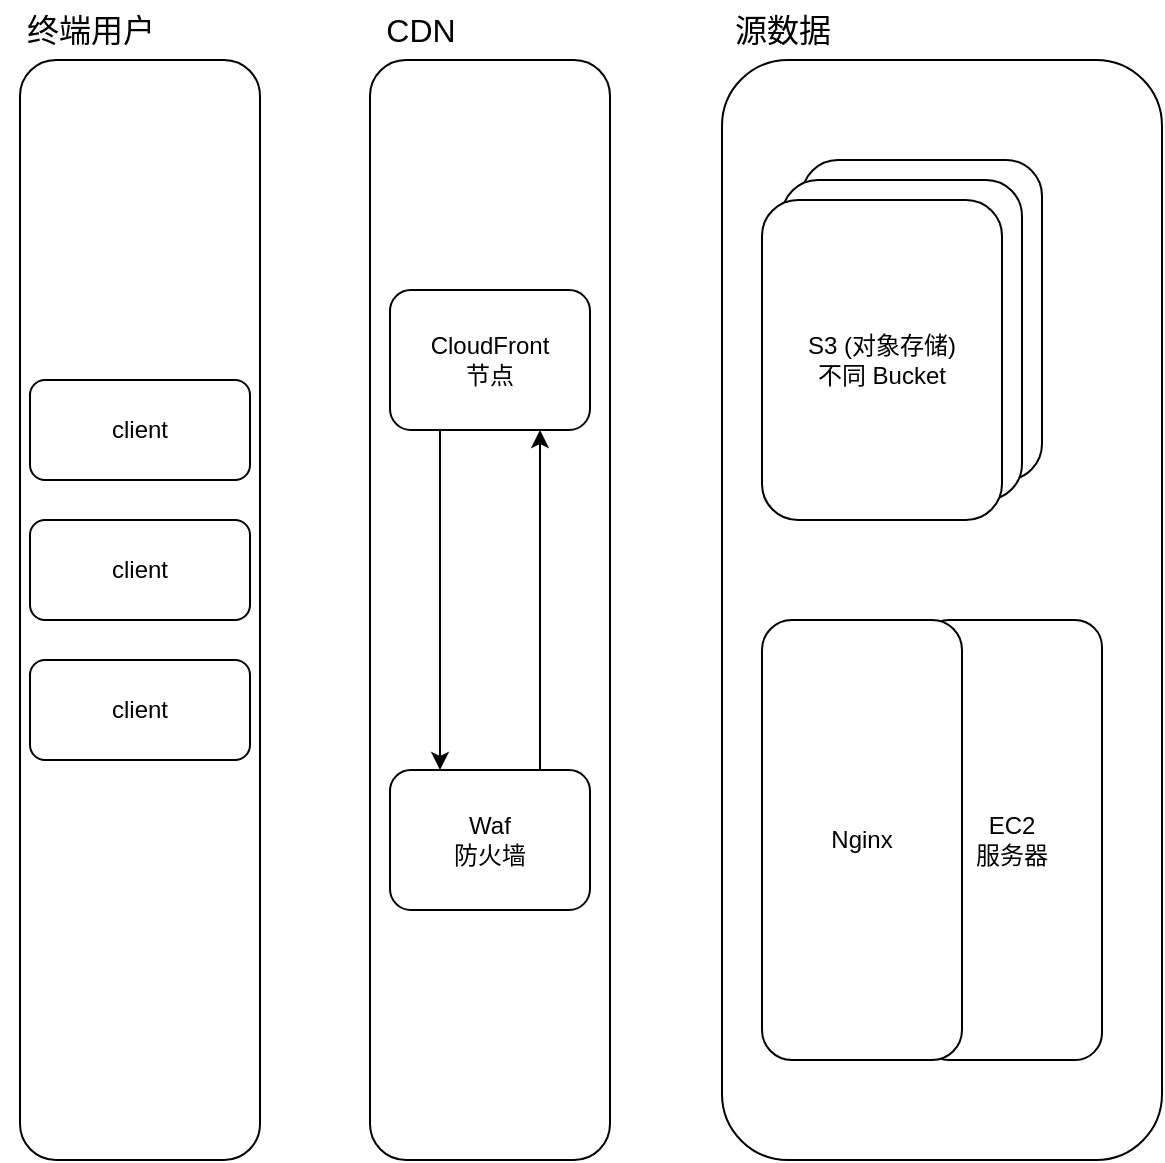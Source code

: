 <mxfile version="24.7.16">
  <diagram name="Page-1" id="ElCRpYsMf98x-L3ldlsv">
    <mxGraphModel dx="1036" dy="1155" grid="1" gridSize="10" guides="1" tooltips="1" connect="1" arrows="1" fold="1" page="1" pageScale="1" pageWidth="827" pageHeight="1169" math="0" shadow="0">
      <root>
        <mxCell id="0" />
        <mxCell id="1" parent="0" />
        <mxCell id="RCnPXYuESLlPWEanavmd-12" value="" style="rounded=1;whiteSpace=wrap;html=1;" parent="1" vertex="1">
          <mxGeometry x="421" y="210" width="220" height="550" as="geometry" />
        </mxCell>
        <mxCell id="RCnPXYuESLlPWEanavmd-7" value="S3&lt;br&gt;对象存储" style="rounded=1;whiteSpace=wrap;html=1;" parent="1" vertex="1">
          <mxGeometry x="461" y="260" width="120" height="160" as="geometry" />
        </mxCell>
        <mxCell id="RCnPXYuESLlPWEanavmd-6" value="S3&lt;br&gt;对象存储" style="rounded=1;whiteSpace=wrap;html=1;" parent="1" vertex="1">
          <mxGeometry x="451" y="270" width="120" height="160" as="geometry" />
        </mxCell>
        <mxCell id="RCnPXYuESLlPWEanavmd-1" value="" style="rounded=1;whiteSpace=wrap;html=1;" parent="1" vertex="1">
          <mxGeometry x="70" y="210" width="120" height="550" as="geometry" />
        </mxCell>
        <mxCell id="RCnPXYuESLlPWEanavmd-2" value="" style="rounded=1;whiteSpace=wrap;html=1;" parent="1" vertex="1">
          <mxGeometry x="245" y="210" width="120" height="550" as="geometry" />
        </mxCell>
        <mxCell id="RCnPXYuESLlPWEanavmd-3" value="S3 (对象存储)&lt;br&gt;不同 Bucket" style="rounded=1;whiteSpace=wrap;html=1;" parent="1" vertex="1">
          <mxGeometry x="441" y="280" width="120" height="160" as="geometry" />
        </mxCell>
        <mxCell id="RCnPXYuESLlPWEanavmd-4" value="EC2&lt;br&gt;服务器" style="rounded=1;whiteSpace=wrap;html=1;" parent="1" vertex="1">
          <mxGeometry x="521" y="490" width="90" height="220" as="geometry" />
        </mxCell>
        <mxCell id="RCnPXYuESLlPWEanavmd-5" value="Nginx" style="rounded=1;whiteSpace=wrap;html=1;" parent="1" vertex="1">
          <mxGeometry x="441" y="490" width="100" height="220" as="geometry" />
        </mxCell>
        <mxCell id="RCnPXYuESLlPWEanavmd-13" value="源数据" style="text;html=1;align=center;verticalAlign=middle;resizable=0;points=[];autosize=1;strokeColor=none;fillColor=none;fontSize=16;" parent="1" vertex="1">
          <mxGeometry x="416" y="180" width="70" height="30" as="geometry" />
        </mxCell>
        <mxCell id="RCnPXYuESLlPWEanavmd-14" value="CDN" style="text;html=1;align=center;verticalAlign=middle;resizable=0;points=[];autosize=1;strokeColor=none;fillColor=none;fontSize=16;" parent="1" vertex="1">
          <mxGeometry x="240" y="180" width="60" height="30" as="geometry" />
        </mxCell>
        <mxCell id="Oyd27a4m4s1aycdATicv-3" style="edgeStyle=orthogonalEdgeStyle;rounded=0;orthogonalLoop=1;jettySize=auto;html=1;exitX=0.25;exitY=1;exitDx=0;exitDy=0;entryX=0.25;entryY=0;entryDx=0;entryDy=0;" edge="1" parent="1" source="RCnPXYuESLlPWEanavmd-15" target="Oyd27a4m4s1aycdATicv-1">
          <mxGeometry relative="1" as="geometry" />
        </mxCell>
        <mxCell id="RCnPXYuESLlPWEanavmd-15" value="CloudFront&lt;br&gt;节点" style="rounded=1;whiteSpace=wrap;html=1;" parent="1" vertex="1">
          <mxGeometry x="255" y="325" width="100" height="70" as="geometry" />
        </mxCell>
        <mxCell id="RCnPXYuESLlPWEanavmd-18" value="client" style="rounded=1;whiteSpace=wrap;html=1;" parent="1" vertex="1">
          <mxGeometry x="75" y="370" width="110" height="50" as="geometry" />
        </mxCell>
        <mxCell id="RCnPXYuESLlPWEanavmd-19" value="client" style="rounded=1;whiteSpace=wrap;html=1;" parent="1" vertex="1">
          <mxGeometry x="75" y="440" width="110" height="50" as="geometry" />
        </mxCell>
        <mxCell id="RCnPXYuESLlPWEanavmd-20" value="client" style="rounded=1;whiteSpace=wrap;html=1;" parent="1" vertex="1">
          <mxGeometry x="75" y="510" width="110" height="50" as="geometry" />
        </mxCell>
        <mxCell id="RCnPXYuESLlPWEanavmd-21" value="终端用户" style="text;html=1;align=center;verticalAlign=middle;resizable=0;points=[];autosize=1;strokeColor=none;fillColor=none;fontSize=16;" parent="1" vertex="1">
          <mxGeometry x="60" y="180" width="90" height="30" as="geometry" />
        </mxCell>
        <mxCell id="Oyd27a4m4s1aycdATicv-4" style="edgeStyle=orthogonalEdgeStyle;rounded=0;orthogonalLoop=1;jettySize=auto;html=1;exitX=0.75;exitY=0;exitDx=0;exitDy=0;entryX=0.75;entryY=1;entryDx=0;entryDy=0;" edge="1" parent="1" source="Oyd27a4m4s1aycdATicv-1" target="RCnPXYuESLlPWEanavmd-15">
          <mxGeometry relative="1" as="geometry" />
        </mxCell>
        <mxCell id="Oyd27a4m4s1aycdATicv-1" value="Waf&lt;br&gt;防火墙" style="rounded=1;whiteSpace=wrap;html=1;" vertex="1" parent="1">
          <mxGeometry x="255" y="565" width="100" height="70" as="geometry" />
        </mxCell>
      </root>
    </mxGraphModel>
  </diagram>
</mxfile>
